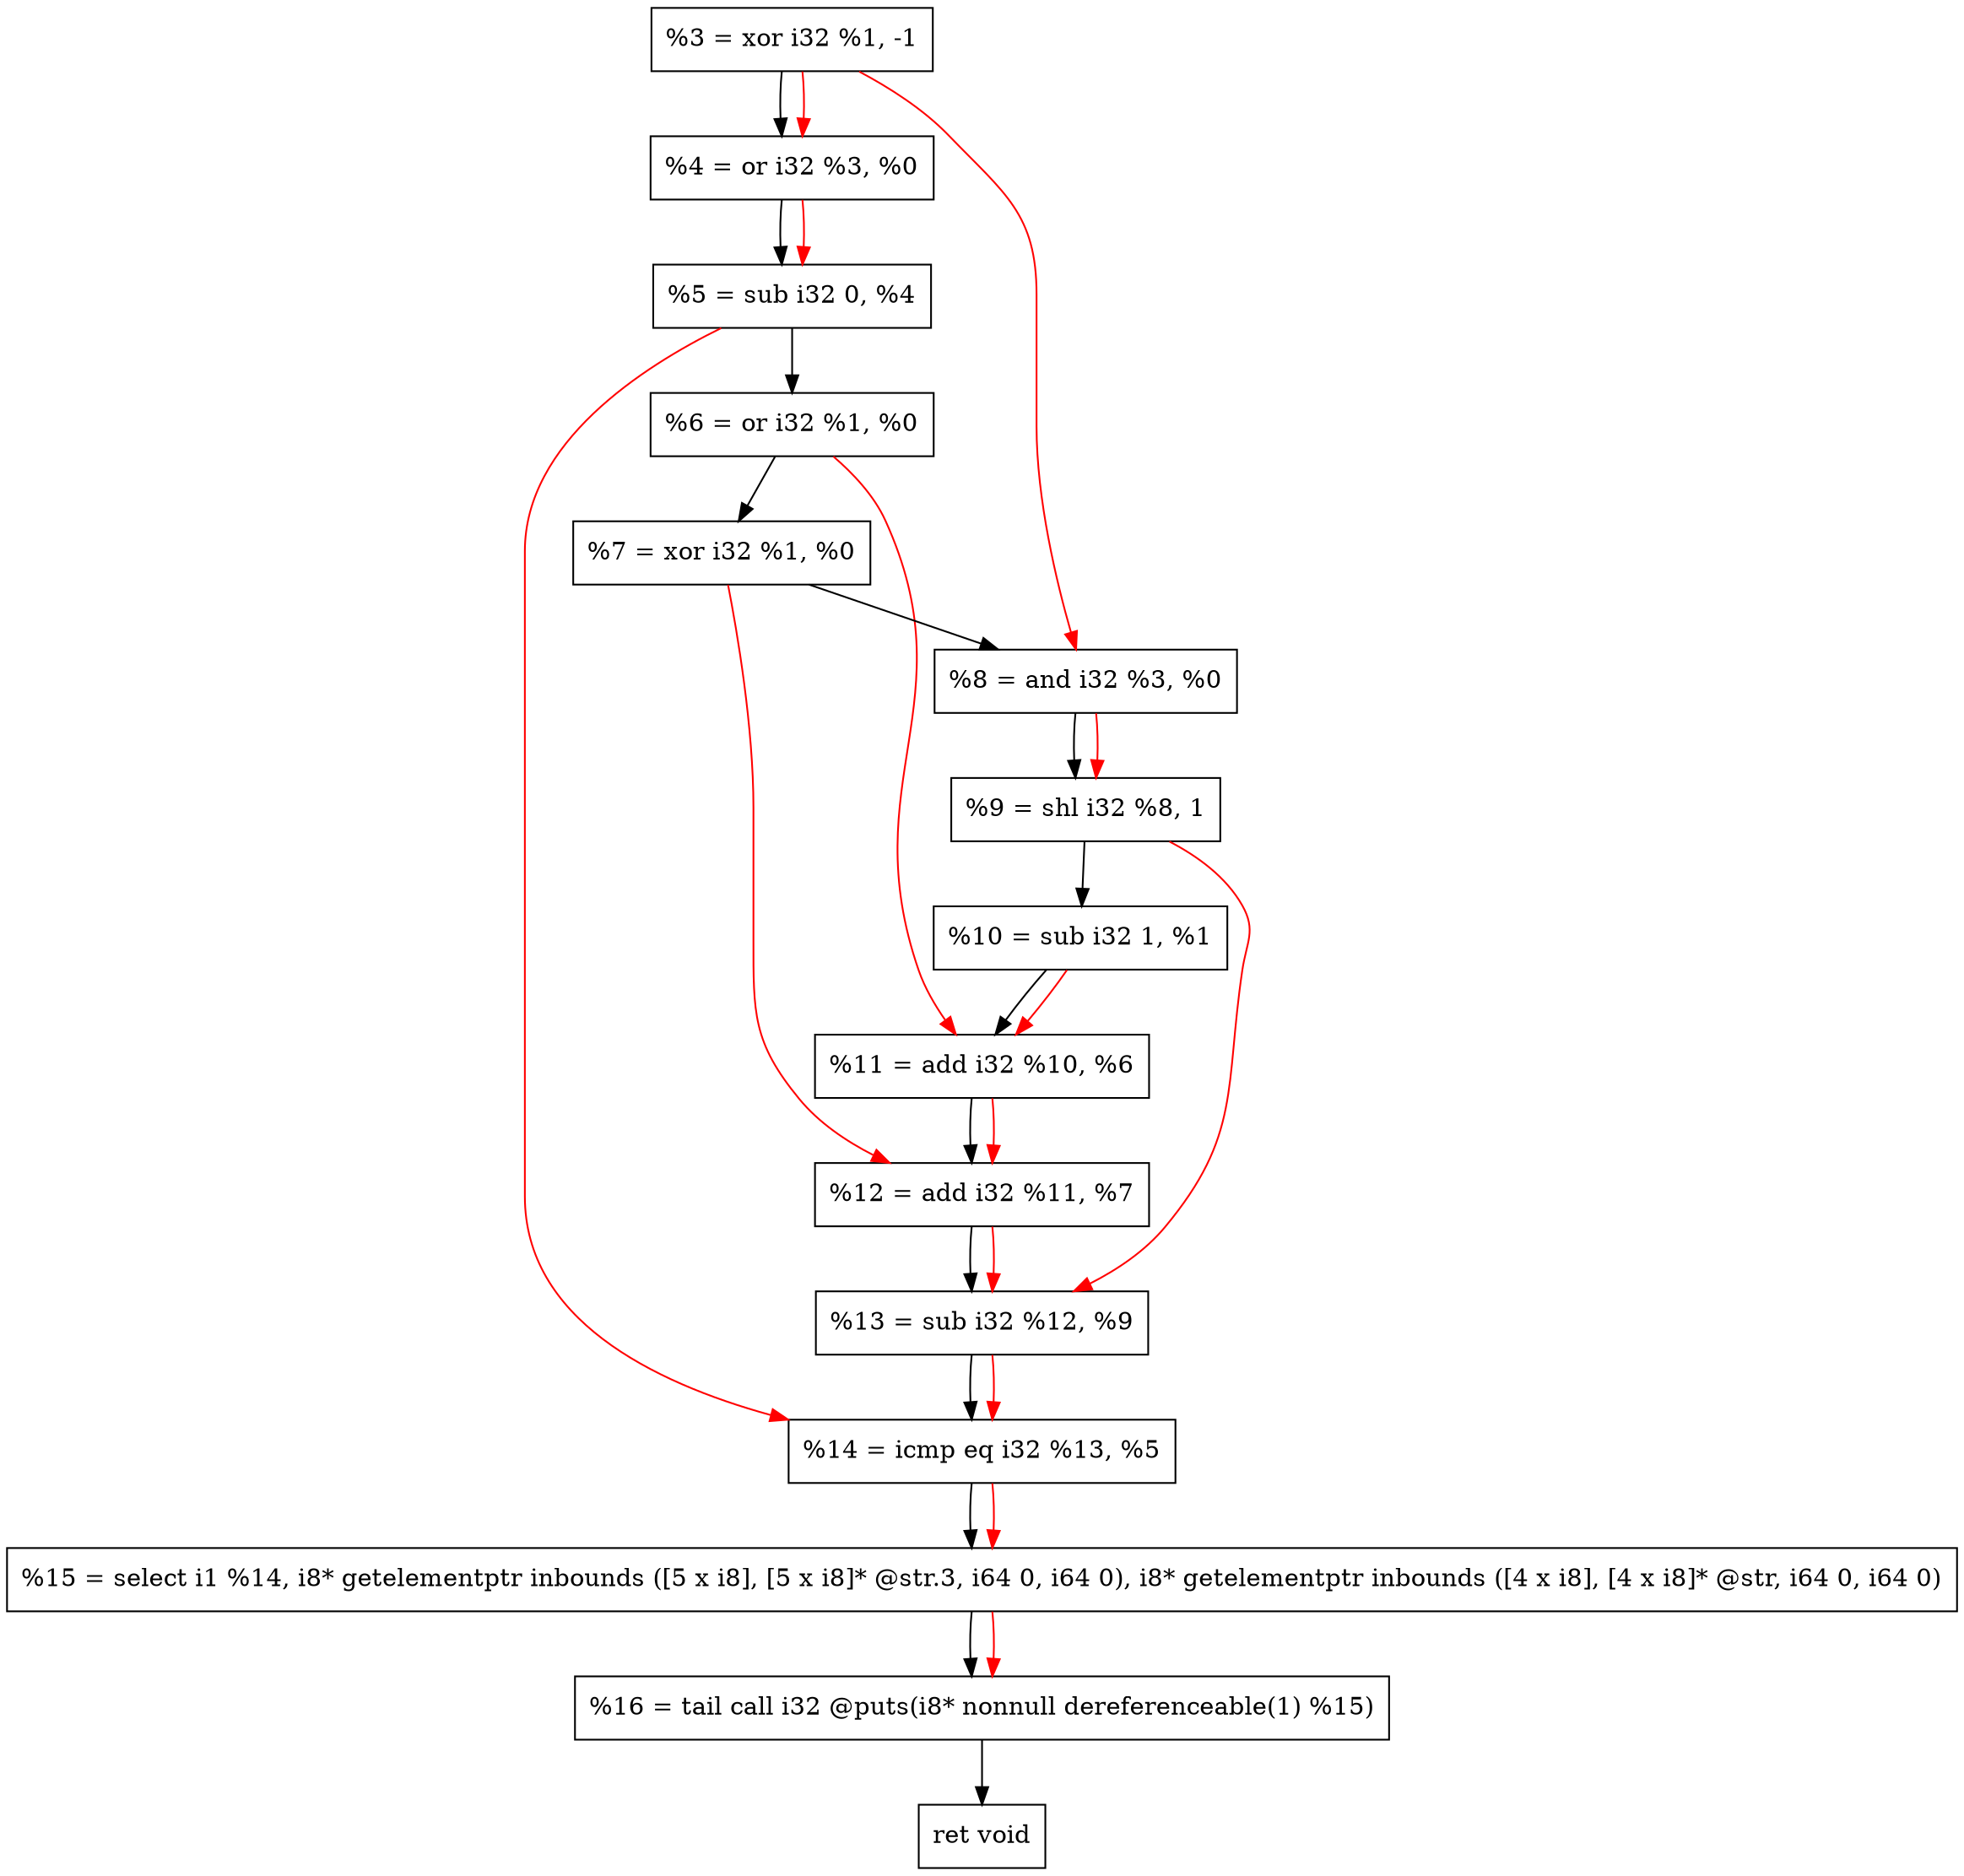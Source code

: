 digraph "DFG for'crackme' function" {
	Node0x17b9940[shape=record, label="  %3 = xor i32 %1, -1"];
	Node0x17b99b0[shape=record, label="  %4 = or i32 %3, %0"];
	Node0x17b9a70[shape=record, label="  %5 = sub i32 0, %4"];
	Node0x17b9ae0[shape=record, label="  %6 = or i32 %1, %0"];
	Node0x17b9b50[shape=record, label="  %7 = xor i32 %1, %0"];
	Node0x17b9bc0[shape=record, label="  %8 = and i32 %3, %0"];
	Node0x17b9c60[shape=record, label="  %9 = shl i32 %8, 1"];
	Node0x17b9cd0[shape=record, label="  %10 = sub i32 1, %1"];
	Node0x17b9d40[shape=record, label="  %11 = add i32 %10, %6"];
	Node0x17b9db0[shape=record, label="  %12 = add i32 %11, %7"];
	Node0x17b9e20[shape=record, label="  %13 = sub i32 %12, %9"];
	Node0x17b9e90[shape=record, label="  %14 = icmp eq i32 %13, %5"];
	Node0x175a388[shape=record, label="  %15 = select i1 %14, i8* getelementptr inbounds ([5 x i8], [5 x i8]* @str.3, i64 0, i64 0), i8* getelementptr inbounds ([4 x i8], [4 x i8]* @str, i64 0, i64 0)"];
	Node0x17ba330[shape=record, label="  %16 = tail call i32 @puts(i8* nonnull dereferenceable(1) %15)"];
	Node0x17ba380[shape=record, label="  ret void"];
	Node0x17b9940 -> Node0x17b99b0;
	Node0x17b99b0 -> Node0x17b9a70;
	Node0x17b9a70 -> Node0x17b9ae0;
	Node0x17b9ae0 -> Node0x17b9b50;
	Node0x17b9b50 -> Node0x17b9bc0;
	Node0x17b9bc0 -> Node0x17b9c60;
	Node0x17b9c60 -> Node0x17b9cd0;
	Node0x17b9cd0 -> Node0x17b9d40;
	Node0x17b9d40 -> Node0x17b9db0;
	Node0x17b9db0 -> Node0x17b9e20;
	Node0x17b9e20 -> Node0x17b9e90;
	Node0x17b9e90 -> Node0x175a388;
	Node0x175a388 -> Node0x17ba330;
	Node0x17ba330 -> Node0x17ba380;
edge [color=red]
	Node0x17b9940 -> Node0x17b99b0;
	Node0x17b99b0 -> Node0x17b9a70;
	Node0x17b9940 -> Node0x17b9bc0;
	Node0x17b9bc0 -> Node0x17b9c60;
	Node0x17b9cd0 -> Node0x17b9d40;
	Node0x17b9ae0 -> Node0x17b9d40;
	Node0x17b9d40 -> Node0x17b9db0;
	Node0x17b9b50 -> Node0x17b9db0;
	Node0x17b9db0 -> Node0x17b9e20;
	Node0x17b9c60 -> Node0x17b9e20;
	Node0x17b9e20 -> Node0x17b9e90;
	Node0x17b9a70 -> Node0x17b9e90;
	Node0x17b9e90 -> Node0x175a388;
	Node0x175a388 -> Node0x17ba330;
}
